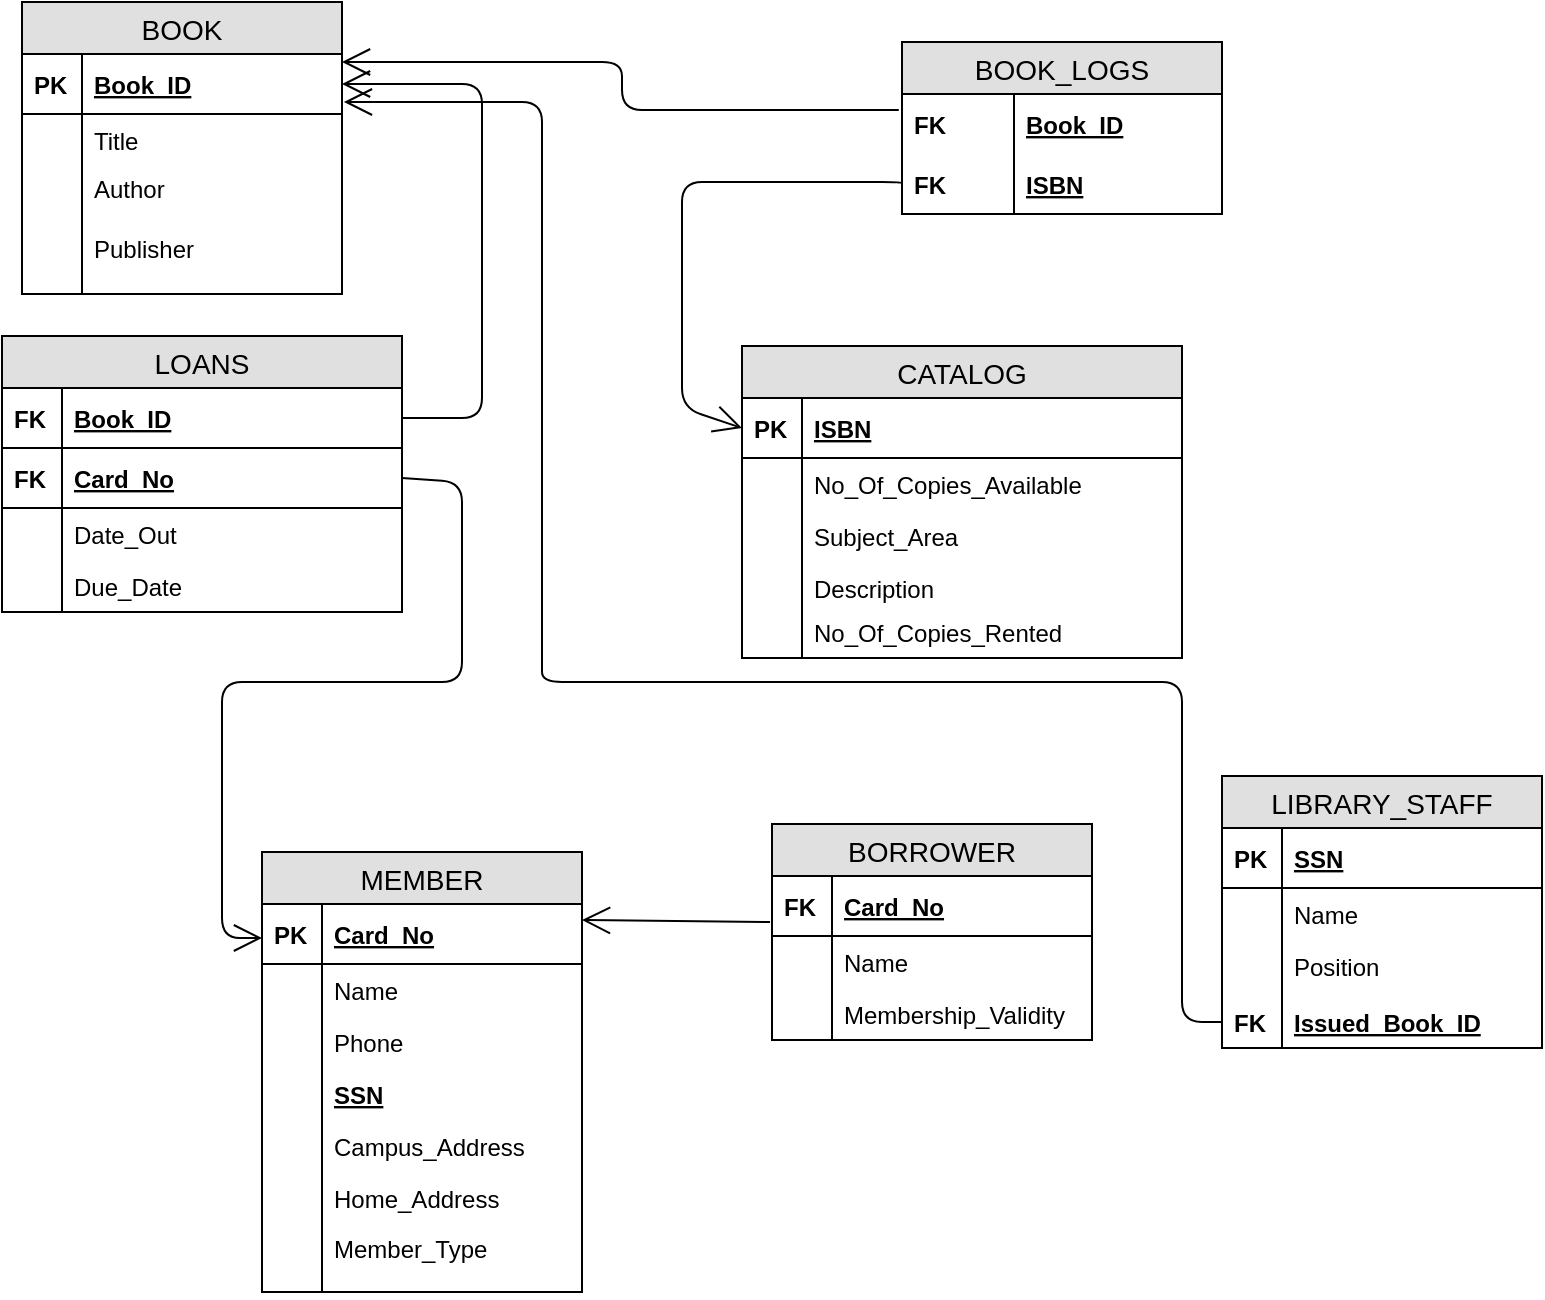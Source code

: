<mxfile version="10.6.1" type="device"><diagram id="OTsPgN3p-Hbow174IDVE" name="Page-1"><mxGraphModel dx="914" dy="567" grid="1" gridSize="10" guides="1" tooltips="1" connect="1" arrows="1" fold="1" page="1" pageScale="1" pageWidth="3300" pageHeight="4681" math="0" shadow="0"><root><mxCell id="0"/><mxCell id="1" parent="0"/><mxCell id="vnY7S_h1sZs_f930Di4X-11" value="BOOK" style="swimlane;fontStyle=0;childLayout=stackLayout;horizontal=1;startSize=26;fillColor=#e0e0e0;horizontalStack=0;resizeParent=1;resizeParentMax=0;resizeLast=0;collapsible=1;marginBottom=0;swimlaneFillColor=#ffffff;align=center;fontSize=14;" parent="1" vertex="1"><mxGeometry x="20" y="20" width="160" height="146" as="geometry"/></mxCell><mxCell id="vnY7S_h1sZs_f930Di4X-12" value="Book_ID" style="shape=partialRectangle;top=0;left=0;right=0;bottom=1;align=left;verticalAlign=middle;fillColor=none;spacingLeft=34;spacingRight=4;overflow=hidden;rotatable=0;points=[[0,0.5],[1,0.5]];portConstraint=eastwest;dropTarget=0;fontStyle=5;fontSize=12;" parent="vnY7S_h1sZs_f930Di4X-11" vertex="1"><mxGeometry y="26" width="160" height="30" as="geometry"/></mxCell><mxCell id="vnY7S_h1sZs_f930Di4X-13" value="PK" style="shape=partialRectangle;top=0;left=0;bottom=0;fillColor=none;align=left;verticalAlign=middle;spacingLeft=4;spacingRight=4;overflow=hidden;rotatable=0;points=[];portConstraint=eastwest;part=1;fontSize=12;fontStyle=1" parent="vnY7S_h1sZs_f930Di4X-12" vertex="1" connectable="0"><mxGeometry width="30" height="30" as="geometry"/></mxCell><mxCell id="vnY7S_h1sZs_f930Di4X-14" value="Title" style="shape=partialRectangle;top=0;left=0;right=0;bottom=0;align=left;verticalAlign=top;fillColor=none;spacingLeft=34;spacingRight=4;overflow=hidden;rotatable=0;points=[[0,0.5],[1,0.5]];portConstraint=eastwest;dropTarget=0;fontSize=12;" parent="vnY7S_h1sZs_f930Di4X-11" vertex="1"><mxGeometry y="56" width="160" height="24" as="geometry"/></mxCell><mxCell id="vnY7S_h1sZs_f930Di4X-15" value="" style="shape=partialRectangle;top=0;left=0;bottom=0;fillColor=none;align=left;verticalAlign=top;spacingLeft=4;spacingRight=4;overflow=hidden;rotatable=0;points=[];portConstraint=eastwest;part=1;fontSize=12;" parent="vnY7S_h1sZs_f930Di4X-14" vertex="1" connectable="0"><mxGeometry width="30" height="24" as="geometry"/></mxCell><mxCell id="vnY7S_h1sZs_f930Di4X-16" value="Author" style="shape=partialRectangle;top=0;left=0;right=0;bottom=0;align=left;verticalAlign=top;fillColor=none;spacingLeft=34;spacingRight=4;overflow=hidden;rotatable=0;points=[[0,0.5],[1,0.5]];portConstraint=eastwest;dropTarget=0;fontSize=12;" parent="vnY7S_h1sZs_f930Di4X-11" vertex="1"><mxGeometry y="80" width="160" height="30" as="geometry"/></mxCell><mxCell id="vnY7S_h1sZs_f930Di4X-17" value="" style="shape=partialRectangle;top=0;left=0;bottom=0;fillColor=none;align=left;verticalAlign=top;spacingLeft=4;spacingRight=4;overflow=hidden;rotatable=0;points=[];portConstraint=eastwest;part=1;fontSize=12;" parent="vnY7S_h1sZs_f930Di4X-16" vertex="1" connectable="0"><mxGeometry width="30" height="30.0" as="geometry"/></mxCell><mxCell id="vnY7S_h1sZs_f930Di4X-18" value="Publisher" style="shape=partialRectangle;top=0;left=0;right=0;bottom=0;align=left;verticalAlign=top;fillColor=none;spacingLeft=34;spacingRight=4;overflow=hidden;rotatable=0;points=[[0,0.5],[1,0.5]];portConstraint=eastwest;dropTarget=0;fontSize=12;" parent="vnY7S_h1sZs_f930Di4X-11" vertex="1"><mxGeometry y="110" width="160" height="26" as="geometry"/></mxCell><mxCell id="vnY7S_h1sZs_f930Di4X-19" value="" style="shape=partialRectangle;top=0;left=0;bottom=0;fillColor=none;align=left;verticalAlign=top;spacingLeft=4;spacingRight=4;overflow=hidden;rotatable=0;points=[];portConstraint=eastwest;part=1;fontSize=12;" parent="vnY7S_h1sZs_f930Di4X-18" vertex="1" connectable="0"><mxGeometry width="30" height="26" as="geometry"/></mxCell><mxCell id="vnY7S_h1sZs_f930Di4X-20" value="" style="shape=partialRectangle;top=0;left=0;right=0;bottom=0;align=left;verticalAlign=top;fillColor=none;spacingLeft=34;spacingRight=4;overflow=hidden;rotatable=0;points=[[0,0.5],[1,0.5]];portConstraint=eastwest;dropTarget=0;fontSize=12;" parent="vnY7S_h1sZs_f930Di4X-11" vertex="1"><mxGeometry y="136" width="160" height="10" as="geometry"/></mxCell><mxCell id="vnY7S_h1sZs_f930Di4X-21" value="" style="shape=partialRectangle;top=0;left=0;bottom=0;fillColor=none;align=left;verticalAlign=top;spacingLeft=4;spacingRight=4;overflow=hidden;rotatable=0;points=[];portConstraint=eastwest;part=1;fontSize=12;" parent="vnY7S_h1sZs_f930Di4X-20" vertex="1" connectable="0"><mxGeometry width="30" height="10" as="geometry"/></mxCell><mxCell id="vnY7S_h1sZs_f930Di4X-22" value="BOOK_LOGS" style="swimlane;fontStyle=0;childLayout=stackLayout;horizontal=1;startSize=26;fillColor=#e0e0e0;horizontalStack=0;resizeParent=1;resizeParentMax=0;resizeLast=0;collapsible=1;marginBottom=0;swimlaneFillColor=#ffffff;align=center;fontSize=14;" parent="1" vertex="1"><mxGeometry x="460" y="40" width="160" height="86" as="geometry"/></mxCell><mxCell id="vnY7S_h1sZs_f930Di4X-23" value="Book_ID" style="shape=partialRectangle;top=0;left=0;right=0;bottom=0;align=left;verticalAlign=middle;fillColor=none;spacingLeft=60;spacingRight=4;overflow=hidden;rotatable=0;points=[[0,0.5],[1,0.5]];portConstraint=eastwest;dropTarget=0;fontStyle=5;fontSize=12;" parent="vnY7S_h1sZs_f930Di4X-22" vertex="1"><mxGeometry y="26" width="160" height="30" as="geometry"/></mxCell><mxCell id="vnY7S_h1sZs_f930Di4X-24" value="FK" style="shape=partialRectangle;fontStyle=1;top=0;left=0;bottom=0;fillColor=none;align=left;verticalAlign=middle;spacingLeft=4;spacingRight=4;overflow=hidden;rotatable=0;points=[];portConstraint=eastwest;part=1;fontSize=12;" parent="vnY7S_h1sZs_f930Di4X-23" vertex="1" connectable="0"><mxGeometry width="56" height="30" as="geometry"/></mxCell><mxCell id="vnY7S_h1sZs_f930Di4X-25" value="ISBN" style="shape=partialRectangle;top=0;left=0;right=0;bottom=1;align=left;verticalAlign=middle;fillColor=none;spacingLeft=60;spacingRight=4;overflow=hidden;rotatable=0;points=[[0,0.5],[1,0.5]];portConstraint=eastwest;dropTarget=0;fontStyle=5;fontSize=12;" parent="vnY7S_h1sZs_f930Di4X-22" vertex="1"><mxGeometry y="56" width="160" height="30" as="geometry"/></mxCell><mxCell id="vnY7S_h1sZs_f930Di4X-26" value="FK" style="shape=partialRectangle;fontStyle=1;top=0;left=0;bottom=0;fillColor=none;align=left;verticalAlign=middle;spacingLeft=4;spacingRight=4;overflow=hidden;rotatable=0;points=[];portConstraint=eastwest;part=1;fontSize=12;" parent="vnY7S_h1sZs_f930Di4X-25" vertex="1" connectable="0"><mxGeometry width="56" height="30" as="geometry"/></mxCell><mxCell id="vnY7S_h1sZs_f930Di4X-60" value="MEMBER" style="swimlane;fontStyle=0;childLayout=stackLayout;horizontal=1;startSize=26;fillColor=#e0e0e0;horizontalStack=0;resizeParent=1;resizeParentMax=0;resizeLast=0;collapsible=1;marginBottom=0;swimlaneFillColor=#ffffff;align=center;fontSize=14;" parent="1" vertex="1"><mxGeometry x="140" y="445" width="160" height="220" as="geometry"/></mxCell><mxCell id="vnY7S_h1sZs_f930Di4X-61" value="Card_No" style="shape=partialRectangle;top=0;left=0;right=0;bottom=1;align=left;verticalAlign=middle;fillColor=none;spacingLeft=34;spacingRight=4;overflow=hidden;rotatable=0;points=[[0,0.5],[1,0.5]];portConstraint=eastwest;dropTarget=0;fontStyle=5;fontSize=12;" parent="vnY7S_h1sZs_f930Di4X-60" vertex="1"><mxGeometry y="26" width="160" height="30" as="geometry"/></mxCell><mxCell id="vnY7S_h1sZs_f930Di4X-62" value="PK" style="shape=partialRectangle;top=0;left=0;bottom=0;fillColor=none;align=left;verticalAlign=middle;spacingLeft=4;spacingRight=4;overflow=hidden;rotatable=0;points=[];portConstraint=eastwest;part=1;fontSize=12;fontStyle=1" parent="vnY7S_h1sZs_f930Di4X-61" vertex="1" connectable="0"><mxGeometry width="30" height="30" as="geometry"/></mxCell><mxCell id="vnY7S_h1sZs_f930Di4X-63" value="Name" style="shape=partialRectangle;top=0;left=0;right=0;bottom=0;align=left;verticalAlign=top;fillColor=none;spacingLeft=34;spacingRight=4;overflow=hidden;rotatable=0;points=[[0,0.5],[1,0.5]];portConstraint=eastwest;dropTarget=0;fontSize=12;" parent="vnY7S_h1sZs_f930Di4X-60" vertex="1"><mxGeometry y="56" width="160" height="26" as="geometry"/></mxCell><mxCell id="vnY7S_h1sZs_f930Di4X-64" value="" style="shape=partialRectangle;top=0;left=0;bottom=0;fillColor=none;align=left;verticalAlign=top;spacingLeft=4;spacingRight=4;overflow=hidden;rotatable=0;points=[];portConstraint=eastwest;part=1;fontSize=12;" parent="vnY7S_h1sZs_f930Di4X-63" vertex="1" connectable="0"><mxGeometry width="30" height="26" as="geometry"/></mxCell><mxCell id="vnY7S_h1sZs_f930Di4X-65" value="Phone" style="shape=partialRectangle;top=0;left=0;right=0;bottom=0;align=left;verticalAlign=top;fillColor=none;spacingLeft=34;spacingRight=4;overflow=hidden;rotatable=0;points=[[0,0.5],[1,0.5]];portConstraint=eastwest;dropTarget=0;fontSize=12;" parent="vnY7S_h1sZs_f930Di4X-60" vertex="1"><mxGeometry y="82" width="160" height="26" as="geometry"/></mxCell><mxCell id="vnY7S_h1sZs_f930Di4X-66" value="" style="shape=partialRectangle;top=0;left=0;bottom=0;fillColor=none;align=left;verticalAlign=top;spacingLeft=4;spacingRight=4;overflow=hidden;rotatable=0;points=[];portConstraint=eastwest;part=1;fontSize=12;" parent="vnY7S_h1sZs_f930Di4X-65" vertex="1" connectable="0"><mxGeometry width="30" height="26" as="geometry"/></mxCell><mxCell id="vnY7S_h1sZs_f930Di4X-67" value="SSN" style="shape=partialRectangle;top=0;left=0;right=0;bottom=0;align=left;verticalAlign=top;fillColor=none;spacingLeft=34;spacingRight=4;overflow=hidden;rotatable=0;points=[[0,0.5],[1,0.5]];portConstraint=eastwest;dropTarget=0;fontSize=12;fontStyle=5" parent="vnY7S_h1sZs_f930Di4X-60" vertex="1"><mxGeometry y="108" width="160" height="26" as="geometry"/></mxCell><mxCell id="vnY7S_h1sZs_f930Di4X-68" value="" style="shape=partialRectangle;top=0;left=0;bottom=0;fillColor=none;align=left;verticalAlign=top;spacingLeft=4;spacingRight=4;overflow=hidden;rotatable=0;points=[];portConstraint=eastwest;part=1;fontSize=12;fontStyle=1" parent="vnY7S_h1sZs_f930Di4X-67" vertex="1" connectable="0"><mxGeometry width="30" height="26" as="geometry"/></mxCell><mxCell id="vnY7S_h1sZs_f930Di4X-75" value="Campus_Address" style="shape=partialRectangle;top=0;left=0;right=0;bottom=0;align=left;verticalAlign=top;fillColor=none;spacingLeft=34;spacingRight=4;overflow=hidden;rotatable=0;points=[[0,0.5],[1,0.5]];portConstraint=eastwest;dropTarget=0;fontSize=12;" parent="vnY7S_h1sZs_f930Di4X-60" vertex="1"><mxGeometry y="134" width="160" height="26" as="geometry"/></mxCell><mxCell id="vnY7S_h1sZs_f930Di4X-76" value="" style="shape=partialRectangle;top=0;left=0;bottom=0;fillColor=none;align=left;verticalAlign=top;spacingLeft=4;spacingRight=4;overflow=hidden;rotatable=0;points=[];portConstraint=eastwest;part=1;fontSize=12;" parent="vnY7S_h1sZs_f930Di4X-75" vertex="1" connectable="0"><mxGeometry width="30" height="26" as="geometry"/></mxCell><mxCell id="vnY7S_h1sZs_f930Di4X-71" value="Home_Address" style="shape=partialRectangle;top=0;left=0;right=0;bottom=0;align=left;verticalAlign=top;fillColor=none;spacingLeft=34;spacingRight=4;overflow=hidden;rotatable=0;points=[[0,0.5],[1,0.5]];portConstraint=eastwest;dropTarget=0;fontSize=12;" parent="vnY7S_h1sZs_f930Di4X-60" vertex="1"><mxGeometry y="160" width="160" height="60" as="geometry"/></mxCell><mxCell id="vnY7S_h1sZs_f930Di4X-72" value="" style="shape=partialRectangle;top=0;left=0;bottom=0;fillColor=none;align=left;verticalAlign=top;spacingLeft=4;spacingRight=4;overflow=hidden;rotatable=0;points=[];portConstraint=eastwest;part=1;fontSize=12;" parent="vnY7S_h1sZs_f930Di4X-71" vertex="1" connectable="0"><mxGeometry width="30" height="60.0" as="geometry"/></mxCell><mxCell id="vnY7S_h1sZs_f930Di4X-103" value="CATALOG" style="swimlane;fontStyle=0;childLayout=stackLayout;horizontal=1;startSize=26;fillColor=#e0e0e0;horizontalStack=0;resizeParent=1;resizeParentMax=0;resizeLast=0;collapsible=1;marginBottom=0;swimlaneFillColor=#ffffff;align=center;fontSize=14;" parent="1" vertex="1"><mxGeometry x="380" y="192" width="220" height="156" as="geometry"/></mxCell><mxCell id="vnY7S_h1sZs_f930Di4X-104" value="ISBN" style="shape=partialRectangle;top=0;left=0;right=0;bottom=1;align=left;verticalAlign=middle;fillColor=none;spacingLeft=34;spacingRight=4;overflow=hidden;rotatable=0;points=[[0,0.5],[1,0.5]];portConstraint=eastwest;dropTarget=0;fontStyle=5;fontSize=12;" parent="vnY7S_h1sZs_f930Di4X-103" vertex="1"><mxGeometry y="26" width="220" height="30" as="geometry"/></mxCell><mxCell id="vnY7S_h1sZs_f930Di4X-105" value="PK" style="shape=partialRectangle;top=0;left=0;bottom=0;fillColor=none;align=left;verticalAlign=middle;spacingLeft=4;spacingRight=4;overflow=hidden;rotatable=0;points=[];portConstraint=eastwest;part=1;fontSize=12;fontStyle=1" parent="vnY7S_h1sZs_f930Di4X-104" vertex="1" connectable="0"><mxGeometry width="30" height="30" as="geometry"/></mxCell><mxCell id="vnY7S_h1sZs_f930Di4X-106" value="No_Of_Copies_Available" style="shape=partialRectangle;top=0;left=0;right=0;bottom=0;align=left;verticalAlign=top;fillColor=none;spacingLeft=34;spacingRight=4;overflow=hidden;rotatable=0;points=[[0,0.5],[1,0.5]];portConstraint=eastwest;dropTarget=0;fontSize=12;" parent="vnY7S_h1sZs_f930Di4X-103" vertex="1"><mxGeometry y="56" width="220" height="26" as="geometry"/></mxCell><mxCell id="vnY7S_h1sZs_f930Di4X-107" value="" style="shape=partialRectangle;top=0;left=0;bottom=0;fillColor=none;align=left;verticalAlign=top;spacingLeft=4;spacingRight=4;overflow=hidden;rotatable=0;points=[];portConstraint=eastwest;part=1;fontSize=12;" parent="vnY7S_h1sZs_f930Di4X-106" vertex="1" connectable="0"><mxGeometry width="30" height="26" as="geometry"/></mxCell><mxCell id="vnY7S_h1sZs_f930Di4X-108" value="Subject_Area" style="shape=partialRectangle;top=0;left=0;right=0;bottom=0;align=left;verticalAlign=top;fillColor=none;spacingLeft=34;spacingRight=4;overflow=hidden;rotatable=0;points=[[0,0.5],[1,0.5]];portConstraint=eastwest;dropTarget=0;fontSize=12;" parent="vnY7S_h1sZs_f930Di4X-103" vertex="1"><mxGeometry y="82" width="220" height="26" as="geometry"/></mxCell><mxCell id="vnY7S_h1sZs_f930Di4X-109" value="" style="shape=partialRectangle;top=0;left=0;bottom=0;fillColor=none;align=left;verticalAlign=top;spacingLeft=4;spacingRight=4;overflow=hidden;rotatable=0;points=[];portConstraint=eastwest;part=1;fontSize=12;" parent="vnY7S_h1sZs_f930Di4X-108" vertex="1" connectable="0"><mxGeometry width="30" height="26" as="geometry"/></mxCell><mxCell id="vnY7S_h1sZs_f930Di4X-110" value="Description" style="shape=partialRectangle;top=0;left=0;right=0;bottom=0;align=left;verticalAlign=top;fillColor=none;spacingLeft=34;spacingRight=4;overflow=hidden;rotatable=0;points=[[0,0.5],[1,0.5]];portConstraint=eastwest;dropTarget=0;fontSize=12;fontStyle=0" parent="vnY7S_h1sZs_f930Di4X-103" vertex="1"><mxGeometry y="108" width="220" height="22" as="geometry"/></mxCell><mxCell id="vnY7S_h1sZs_f930Di4X-111" value="" style="shape=partialRectangle;top=0;left=0;bottom=0;fillColor=none;align=left;verticalAlign=top;spacingLeft=4;spacingRight=4;overflow=hidden;rotatable=0;points=[];portConstraint=eastwest;part=1;fontSize=12;" parent="vnY7S_h1sZs_f930Di4X-110" vertex="1" connectable="0"><mxGeometry width="30" height="22" as="geometry"/></mxCell><mxCell id="exsiA4tUMXv9r5r5IpnU-3" value="No_Of_Copies_Rented" style="shape=partialRectangle;top=0;left=0;right=0;bottom=0;align=left;verticalAlign=top;fillColor=none;spacingLeft=34;spacingRight=4;overflow=hidden;rotatable=0;points=[[0,0.5],[1,0.5]];portConstraint=eastwest;dropTarget=0;fontSize=12;" vertex="1" parent="vnY7S_h1sZs_f930Di4X-103"><mxGeometry y="130" width="220" height="26" as="geometry"/></mxCell><mxCell id="exsiA4tUMXv9r5r5IpnU-4" value="" style="shape=partialRectangle;top=0;left=0;bottom=0;fillColor=none;align=left;verticalAlign=top;spacingLeft=4;spacingRight=4;overflow=hidden;rotatable=0;points=[];portConstraint=eastwest;part=1;fontSize=12;" vertex="1" connectable="0" parent="exsiA4tUMXv9r5r5IpnU-3"><mxGeometry width="30" height="26" as="geometry"/></mxCell><mxCell id="vnY7S_h1sZs_f930Di4X-120" value="LOANS" style="swimlane;fontStyle=0;childLayout=stackLayout;horizontal=1;startSize=26;fillColor=#e0e0e0;horizontalStack=0;resizeParent=1;resizeParentMax=0;resizeLast=0;collapsible=1;marginBottom=0;swimlaneFillColor=#ffffff;align=center;fontSize=14;" parent="1" vertex="1"><mxGeometry x="10" y="187" width="200" height="138" as="geometry"/></mxCell><mxCell id="vnY7S_h1sZs_f930Di4X-121" value="Book_ID" style="shape=partialRectangle;top=0;left=0;right=0;bottom=1;align=left;verticalAlign=middle;fillColor=none;spacingLeft=34;spacingRight=4;overflow=hidden;rotatable=0;points=[[0,0.5],[1,0.5]];portConstraint=eastwest;dropTarget=0;fontStyle=5;fontSize=12;" parent="vnY7S_h1sZs_f930Di4X-120" vertex="1"><mxGeometry y="26" width="200" height="30" as="geometry"/></mxCell><mxCell id="vnY7S_h1sZs_f930Di4X-122" value="FK" style="shape=partialRectangle;top=0;left=0;bottom=0;fillColor=none;align=left;verticalAlign=middle;spacingLeft=4;spacingRight=4;overflow=hidden;rotatable=0;points=[];portConstraint=eastwest;part=1;fontSize=12;fontStyle=1" parent="vnY7S_h1sZs_f930Di4X-121" vertex="1" connectable="0"><mxGeometry width="30" height="30" as="geometry"/></mxCell><mxCell id="vnY7S_h1sZs_f930Di4X-137" value="Card_No" style="shape=partialRectangle;top=0;left=0;right=0;bottom=1;align=left;verticalAlign=middle;fillColor=none;spacingLeft=34;spacingRight=4;overflow=hidden;rotatable=0;points=[[0,0.5],[1,0.5]];portConstraint=eastwest;dropTarget=0;fontStyle=5;fontSize=12;" parent="vnY7S_h1sZs_f930Di4X-120" vertex="1"><mxGeometry y="56" width="200" height="30" as="geometry"/></mxCell><mxCell id="vnY7S_h1sZs_f930Di4X-138" value="FK" style="shape=partialRectangle;top=0;left=0;bottom=0;fillColor=none;align=left;verticalAlign=middle;spacingLeft=4;spacingRight=5;overflow=hidden;rotatable=0;points=[];portConstraint=eastwest;part=1;fontSize=12;fontStyle=1" parent="vnY7S_h1sZs_f930Di4X-137" vertex="1" connectable="0"><mxGeometry width="30" height="30" as="geometry"/></mxCell><mxCell id="vnY7S_h1sZs_f930Di4X-123" value="Date_Out" style="shape=partialRectangle;top=0;left=0;right=0;bottom=0;align=left;verticalAlign=top;fillColor=none;spacingLeft=34;spacingRight=4;overflow=hidden;rotatable=0;points=[[0,0.5],[1,0.5]];portConstraint=eastwest;dropTarget=0;fontSize=12;" parent="vnY7S_h1sZs_f930Di4X-120" vertex="1"><mxGeometry y="86" width="200" height="26" as="geometry"/></mxCell><mxCell id="vnY7S_h1sZs_f930Di4X-124" value="" style="shape=partialRectangle;top=0;left=0;bottom=0;fillColor=none;align=left;verticalAlign=top;spacingLeft=4;spacingRight=4;overflow=hidden;rotatable=0;points=[];portConstraint=eastwest;part=1;fontSize=12;" parent="vnY7S_h1sZs_f930Di4X-123" vertex="1" connectable="0"><mxGeometry width="30" height="26" as="geometry"/></mxCell><mxCell id="vnY7S_h1sZs_f930Di4X-125" value="Due_Date" style="shape=partialRectangle;top=0;left=0;right=0;bottom=0;align=left;verticalAlign=top;fillColor=none;spacingLeft=34;spacingRight=4;overflow=hidden;rotatable=0;points=[[0,0.5],[1,0.5]];portConstraint=eastwest;dropTarget=0;fontSize=12;" parent="vnY7S_h1sZs_f930Di4X-120" vertex="1"><mxGeometry y="112" width="200" height="26" as="geometry"/></mxCell><mxCell id="vnY7S_h1sZs_f930Di4X-126" value="" style="shape=partialRectangle;top=0;left=0;bottom=0;fillColor=none;align=left;verticalAlign=top;spacingLeft=4;spacingRight=4;overflow=hidden;rotatable=0;points=[];portConstraint=eastwest;part=1;fontSize=12;" parent="vnY7S_h1sZs_f930Di4X-125" vertex="1" connectable="0"><mxGeometry width="30" height="26" as="geometry"/></mxCell><mxCell id="vnY7S_h1sZs_f930Di4X-139" value="BORROWER" style="swimlane;fontStyle=0;childLayout=stackLayout;horizontal=1;startSize=26;fillColor=#e0e0e0;horizontalStack=0;resizeParent=1;resizeParentMax=0;resizeLast=0;collapsible=1;marginBottom=0;swimlaneFillColor=#ffffff;align=center;fontSize=14;" parent="1" vertex="1"><mxGeometry x="395" y="431" width="160" height="108" as="geometry"/></mxCell><mxCell id="vnY7S_h1sZs_f930Di4X-140" value="Card_No" style="shape=partialRectangle;top=0;left=0;right=0;bottom=1;align=left;verticalAlign=middle;fillColor=none;spacingLeft=34;spacingRight=4;overflow=hidden;rotatable=0;points=[[0,0.5],[1,0.5]];portConstraint=eastwest;dropTarget=0;fontStyle=5;fontSize=12;" parent="vnY7S_h1sZs_f930Di4X-139" vertex="1"><mxGeometry y="26" width="160" height="30" as="geometry"/></mxCell><mxCell id="vnY7S_h1sZs_f930Di4X-141" value="FK" style="shape=partialRectangle;top=0;left=0;bottom=0;fillColor=none;align=left;verticalAlign=middle;spacingLeft=4;spacingRight=4;overflow=hidden;rotatable=0;points=[];portConstraint=eastwest;part=1;fontSize=12;fontStyle=1" parent="vnY7S_h1sZs_f930Di4X-140" vertex="1" connectable="0"><mxGeometry width="30" height="30" as="geometry"/></mxCell><mxCell id="vnY7S_h1sZs_f930Di4X-142" value="Name" style="shape=partialRectangle;top=0;left=0;right=0;bottom=0;align=left;verticalAlign=top;fillColor=none;spacingLeft=34;spacingRight=4;overflow=hidden;rotatable=0;points=[[0,0.5],[1,0.5]];portConstraint=eastwest;dropTarget=0;fontSize=12;" parent="vnY7S_h1sZs_f930Di4X-139" vertex="1"><mxGeometry y="56" width="160" height="26" as="geometry"/></mxCell><mxCell id="vnY7S_h1sZs_f930Di4X-143" value="" style="shape=partialRectangle;top=0;left=0;bottom=0;fillColor=none;align=left;verticalAlign=top;spacingLeft=4;spacingRight=4;overflow=hidden;rotatable=0;points=[];portConstraint=eastwest;part=1;fontSize=12;" parent="vnY7S_h1sZs_f930Di4X-142" vertex="1" connectable="0"><mxGeometry width="30" height="26" as="geometry"/></mxCell><mxCell id="vnY7S_h1sZs_f930Di4X-148" value="Membership_Validity" style="shape=partialRectangle;top=0;left=0;right=0;bottom=0;align=left;verticalAlign=top;fillColor=none;spacingLeft=34;spacingRight=4;overflow=hidden;rotatable=0;points=[[0,0.5],[1,0.5]];portConstraint=eastwest;dropTarget=0;fontSize=12;" parent="vnY7S_h1sZs_f930Di4X-139" vertex="1"><mxGeometry y="82" width="160" height="26" as="geometry"/></mxCell><mxCell id="vnY7S_h1sZs_f930Di4X-149" value="" style="shape=partialRectangle;top=0;left=0;bottom=0;fillColor=none;align=left;verticalAlign=top;spacingLeft=4;spacingRight=4;overflow=hidden;rotatable=0;points=[];portConstraint=eastwest;part=1;fontSize=12;" parent="vnY7S_h1sZs_f930Di4X-148" vertex="1" connectable="0"><mxGeometry width="30" height="26" as="geometry"/></mxCell><mxCell id="vnY7S_h1sZs_f930Di4X-156" value="LIBRARY_STAFF" style="swimlane;fontStyle=0;childLayout=stackLayout;horizontal=1;startSize=26;fillColor=#e0e0e0;horizontalStack=0;resizeParent=1;resizeParentMax=0;resizeLast=0;collapsible=1;marginBottom=0;swimlaneFillColor=#ffffff;align=center;fontSize=14;" parent="1" vertex="1"><mxGeometry x="620" y="407" width="160" height="136" as="geometry"/></mxCell><mxCell id="vnY7S_h1sZs_f930Di4X-157" value="SSN" style="shape=partialRectangle;top=0;left=0;right=0;bottom=1;align=left;verticalAlign=middle;fillColor=none;spacingLeft=34;spacingRight=4;overflow=hidden;rotatable=0;points=[[0,0.5],[1,0.5]];portConstraint=eastwest;dropTarget=0;fontStyle=5;fontSize=12;" parent="vnY7S_h1sZs_f930Di4X-156" vertex="1"><mxGeometry y="26" width="160" height="30" as="geometry"/></mxCell><mxCell id="vnY7S_h1sZs_f930Di4X-158" value="PK" style="shape=partialRectangle;top=0;left=0;bottom=0;fillColor=none;align=left;verticalAlign=middle;spacingLeft=4;spacingRight=4;overflow=hidden;rotatable=0;points=[];portConstraint=eastwest;part=1;fontSize=12;fontStyle=1" parent="vnY7S_h1sZs_f930Di4X-157" vertex="1" connectable="0"><mxGeometry width="30" height="30" as="geometry"/></mxCell><mxCell id="vnY7S_h1sZs_f930Di4X-159" value="Name" style="shape=partialRectangle;top=0;left=0;right=0;bottom=0;align=left;verticalAlign=top;fillColor=none;spacingLeft=34;spacingRight=4;overflow=hidden;rotatable=0;points=[[0,0.5],[1,0.5]];portConstraint=eastwest;dropTarget=0;fontSize=12;" parent="vnY7S_h1sZs_f930Di4X-156" vertex="1"><mxGeometry y="56" width="160" height="26" as="geometry"/></mxCell><mxCell id="vnY7S_h1sZs_f930Di4X-160" value="" style="shape=partialRectangle;top=0;left=0;bottom=0;fillColor=none;align=left;verticalAlign=top;spacingLeft=4;spacingRight=4;overflow=hidden;rotatable=0;points=[];portConstraint=eastwest;part=1;fontSize=12;" parent="vnY7S_h1sZs_f930Di4X-159" vertex="1" connectable="0"><mxGeometry width="30" height="26" as="geometry"/></mxCell><mxCell id="vnY7S_h1sZs_f930Di4X-161" value="Position" style="shape=partialRectangle;top=0;left=0;right=0;bottom=0;align=left;verticalAlign=top;fillColor=none;spacingLeft=34;spacingRight=4;overflow=hidden;rotatable=0;points=[[0,0.5],[1,0.5]];portConstraint=eastwest;dropTarget=0;fontSize=12;" parent="vnY7S_h1sZs_f930Di4X-156" vertex="1"><mxGeometry y="82" width="160" height="28" as="geometry"/></mxCell><mxCell id="vnY7S_h1sZs_f930Di4X-162" value="" style="shape=partialRectangle;top=0;left=0;bottom=0;fillColor=none;align=left;verticalAlign=top;spacingLeft=4;spacingRight=4;overflow=hidden;rotatable=0;points=[];portConstraint=eastwest;part=1;fontSize=12;" parent="vnY7S_h1sZs_f930Di4X-161" vertex="1" connectable="0"><mxGeometry width="30" height="28" as="geometry"/></mxCell><mxCell id="vnY7S_h1sZs_f930Di4X-163" value="Issued_Book_ID" style="shape=partialRectangle;top=0;left=0;right=0;bottom=0;align=left;verticalAlign=top;fillColor=none;spacingLeft=34;spacingRight=4;overflow=hidden;rotatable=0;points=[[0,0.5],[1,0.5]];portConstraint=eastwest;dropTarget=0;fontSize=12;fontStyle=5" parent="vnY7S_h1sZs_f930Di4X-156" vertex="1"><mxGeometry y="110" width="160" height="26" as="geometry"/></mxCell><mxCell id="vnY7S_h1sZs_f930Di4X-164" value="FK" style="shape=partialRectangle;top=0;left=0;bottom=0;fillColor=none;align=left;verticalAlign=top;spacingLeft=4;spacingRight=4;overflow=hidden;rotatable=0;points=[];portConstraint=eastwest;part=1;fontSize=12;fontStyle=1" parent="vnY7S_h1sZs_f930Di4X-163" vertex="1" connectable="0"><mxGeometry width="30" height="26" as="geometry"/></mxCell><mxCell id="vnY7S_h1sZs_f930Di4X-168" value="" style="endArrow=open;endFill=1;endSize=12;html=1;fontSize=12;exitX=-0.031;exitY=0.267;exitDx=0;exitDy=0;exitPerimeter=0;" parent="1" source="vnY7S_h1sZs_f930Di4X-23" edge="1"><mxGeometry width="160" relative="1" as="geometry"><mxPoint x="220" y="60" as="sourcePoint"/><mxPoint x="180" y="50" as="targetPoint"/><Array as="points"><mxPoint x="460" y="74"/><mxPoint x="320" y="74"/><mxPoint x="320" y="50"/></Array></mxGeometry></mxCell><mxCell id="vnY7S_h1sZs_f930Di4X-170" value="" style="endArrow=open;endFill=1;endSize=12;html=1;fontSize=12;exitX=0;exitY=0.5;exitDx=0;exitDy=0;entryX=0;entryY=0.5;entryDx=0;entryDy=0;" parent="1" source="vnY7S_h1sZs_f930Di4X-25" target="vnY7S_h1sZs_f930Di4X-104" edge="1"><mxGeometry width="160" relative="1" as="geometry"><mxPoint x="465" y="84" as="sourcePoint"/><mxPoint x="340" y="240" as="targetPoint"/><Array as="points"><mxPoint x="460" y="110"/><mxPoint x="350" y="110"/><mxPoint x="350" y="223"/></Array></mxGeometry></mxCell><mxCell id="vnY7S_h1sZs_f930Di4X-171" value="" style="endArrow=open;endFill=1;endSize=12;html=1;fontSize=12;exitX=1;exitY=0.5;exitDx=0;exitDy=0;entryX=1;entryY=0.5;entryDx=0;entryDy=0;" parent="1" source="vnY7S_h1sZs_f930Di4X-121" target="vnY7S_h1sZs_f930Di4X-12" edge="1"><mxGeometry width="160" relative="1" as="geometry"><mxPoint x="260" y="220" as="sourcePoint"/><mxPoint x="180" y="66" as="targetPoint"/><Array as="points"><mxPoint x="250" y="228"/><mxPoint x="250" y="61"/></Array></mxGeometry></mxCell><mxCell id="vnY7S_h1sZs_f930Di4X-172" value="" style="endArrow=open;endFill=1;endSize=12;html=1;fontSize=12;exitX=1;exitY=0.5;exitDx=0;exitDy=0;" parent="1" source="vnY7S_h1sZs_f930Di4X-137" edge="1"><mxGeometry width="160" relative="1" as="geometry"><mxPoint x="230" y="260" as="sourcePoint"/><mxPoint x="140" y="488" as="targetPoint"/><Array as="points"><mxPoint x="240" y="260"/><mxPoint x="240" y="360"/><mxPoint x="120" y="360"/><mxPoint x="120" y="488"/></Array></mxGeometry></mxCell><mxCell id="vnY7S_h1sZs_f930Di4X-173" value="" style="endArrow=open;endFill=1;endSize=12;html=1;fontSize=12;exitX=-0.006;exitY=0.767;exitDx=0;exitDy=0;exitPerimeter=0;" parent="1" source="vnY7S_h1sZs_f930Di4X-140" edge="1"><mxGeometry width="160" relative="1" as="geometry"><mxPoint x="395" y="472" as="sourcePoint"/><mxPoint x="300" y="479" as="targetPoint"/></mxGeometry></mxCell><mxCell id="vnY7S_h1sZs_f930Di4X-175" value="" style="endArrow=open;endFill=1;endSize=12;html=1;fontSize=12;entryX=1.006;entryY=0.8;entryDx=0;entryDy=0;entryPerimeter=0;exitX=0;exitY=0.5;exitDx=0;exitDy=0;" parent="1" source="vnY7S_h1sZs_f930Di4X-163" target="vnY7S_h1sZs_f930Di4X-12" edge="1"><mxGeometry width="160" relative="1" as="geometry"><mxPoint x="600" y="530" as="sourcePoint"/><mxPoint x="180" y="60" as="targetPoint"/><Array as="points"><mxPoint x="600" y="530"/><mxPoint x="600" y="360"/><mxPoint x="280" y="360"/><mxPoint x="280" y="350"/><mxPoint x="280" y="70"/></Array></mxGeometry></mxCell><mxCell id="exsiA4tUMXv9r5r5IpnU-5" value="Member_Type" style="shape=partialRectangle;top=0;left=0;right=0;bottom=0;align=left;verticalAlign=top;fillColor=none;spacingLeft=34;spacingRight=4;overflow=hidden;rotatable=0;points=[[0,0.5],[1,0.5]];portConstraint=eastwest;dropTarget=0;fontSize=12;" vertex="1" parent="1"><mxGeometry x="140" y="630" width="160" height="30" as="geometry"/></mxCell><mxCell id="exsiA4tUMXv9r5r5IpnU-6" value="" style="shape=partialRectangle;top=0;left=0;bottom=0;fillColor=none;align=left;verticalAlign=top;spacingLeft=4;spacingRight=4;overflow=hidden;rotatable=0;points=[];portConstraint=eastwest;part=1;fontSize=12;" vertex="1" connectable="0" parent="exsiA4tUMXv9r5r5IpnU-5"><mxGeometry width="30" height="30.0" as="geometry"/></mxCell></root></mxGraphModel></diagram></mxfile>